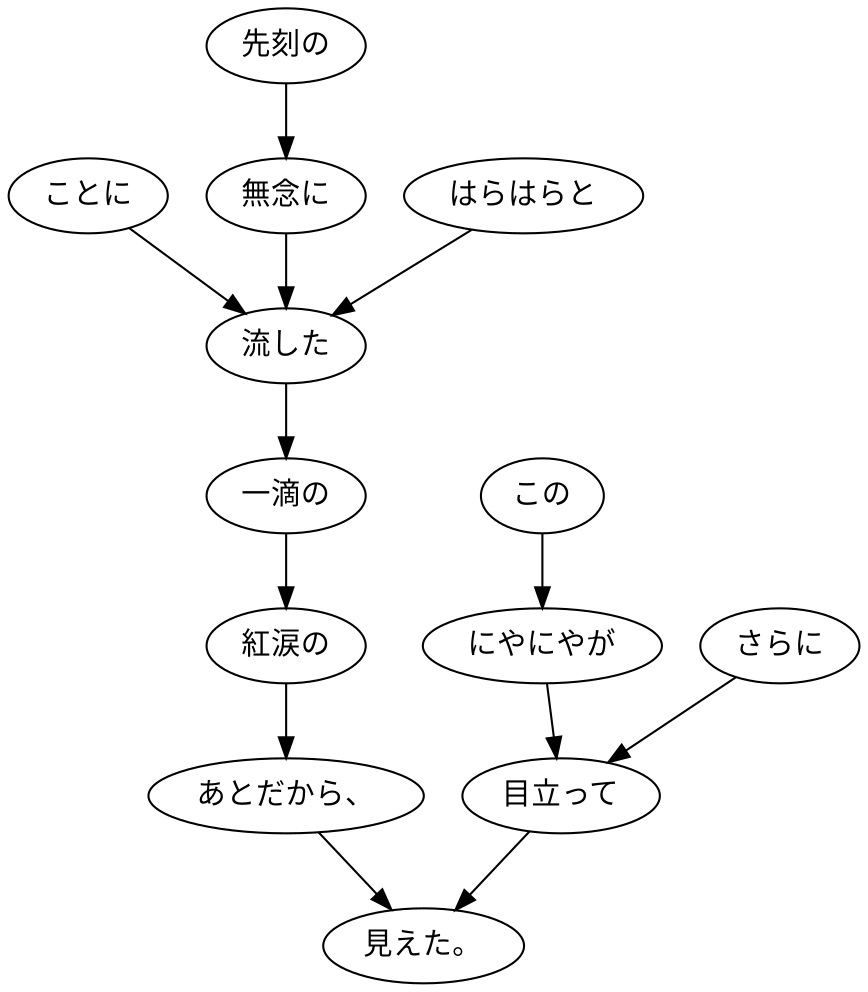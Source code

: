 digraph graph7207 {
	node0 [label="ことに"];
	node1 [label="先刻の"];
	node2 [label="無念に"];
	node3 [label="はらはらと"];
	node4 [label="流した"];
	node5 [label="一滴の"];
	node6 [label="紅涙の"];
	node7 [label="あとだから、"];
	node8 [label="この"];
	node9 [label="にやにやが"];
	node10 [label="さらに"];
	node11 [label="目立って"];
	node12 [label="見えた。"];
	node0 -> node4;
	node1 -> node2;
	node2 -> node4;
	node3 -> node4;
	node4 -> node5;
	node5 -> node6;
	node6 -> node7;
	node7 -> node12;
	node8 -> node9;
	node9 -> node11;
	node10 -> node11;
	node11 -> node12;
}
